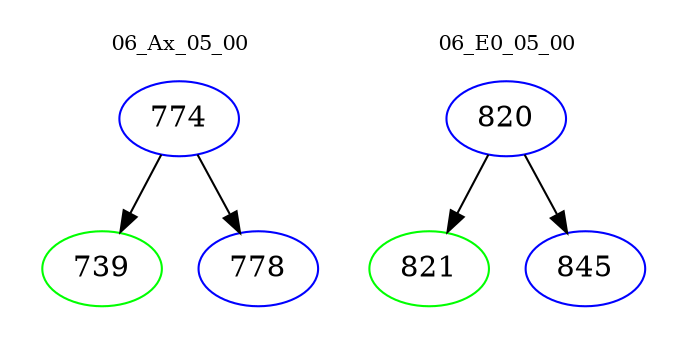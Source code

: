 digraph{
subgraph cluster_0 {
color = white
label = "06_Ax_05_00";
fontsize=10;
T0_774 [label="774", color="blue"]
T0_774 -> T0_739 [color="black"]
T0_739 [label="739", color="green"]
T0_774 -> T0_778 [color="black"]
T0_778 [label="778", color="blue"]
}
subgraph cluster_1 {
color = white
label = "06_E0_05_00";
fontsize=10;
T1_820 [label="820", color="blue"]
T1_820 -> T1_821 [color="black"]
T1_821 [label="821", color="green"]
T1_820 -> T1_845 [color="black"]
T1_845 [label="845", color="blue"]
}
}

